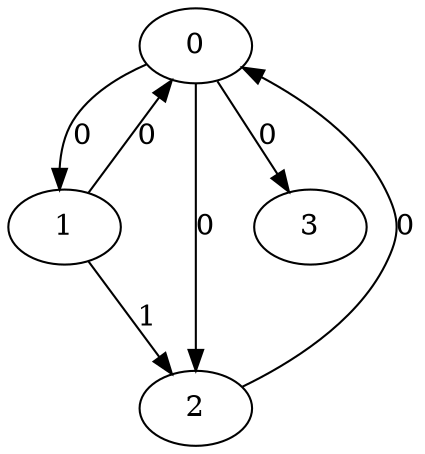 // Source:13 Canonical: -1 0 0 0 0 -1 1 -1 0 -1 -1 -1 -1 -1 -1 -1
digraph HRA_from_13_graph_000 {
  0 -> 1 [label="0"];
  0 -> 2 [label="0"];
  1 -> 0 [label="0"];
  1 -> 2 [label="1"];
  2 -> 0 [label="0"];
  0 -> 3 [label="0"];
}

// Source:13 Canonical: -1 0 0 0 0 -1 1 -1 0 -1 -1 -1 0 -1 -1 -1
digraph HRA_from_13_graph_001 {
  0 -> 1 [label="0"];
  0 -> 2 [label="0"];
  1 -> 0 [label="0"];
  1 -> 2 [label="1"];
  2 -> 0 [label="0"];
  0 -> 3 [label="0"];
  3 -> 0 [label="0"];
}

// Source:13 Canonical: -1 0 0 1 0 -1 -1 0 -1 -1 -1 -1 -1 0 -1 -1
digraph HRA_from_13_graph_002 {
  0 -> 1 [label="0"];
  0 -> 2 [label="0"];
  1 -> 0 [label="0"];
  1 -> 2 [label="1"];
  2 -> 0 [label="0"];
  1 -> 3 [label="0"];
}

// Source:13 Canonical: -1 0 0 0 0 -1 0 1 -1 -1 -1 -1 0 -1 -1 -1
digraph HRA_from_13_graph_003 {
  0 -> 1 [label="0"];
  0 -> 2 [label="0"];
  1 -> 0 [label="0"];
  1 -> 2 [label="1"];
  2 -> 0 [label="0"];
  0 -> 3 [label="0"];
  1 -> 3 [label="0"];
}

// Source:13 Canonical: -1 0 0 1 0 -1 -1 0 -1 0 -1 -1 -1 0 -1 -1
digraph HRA_from_13_graph_004 {
  0 -> 1 [label="0"];
  0 -> 2 [label="0"];
  1 -> 0 [label="0"];
  1 -> 2 [label="1"];
  2 -> 0 [label="0"];
  3 -> 0 [label="0"];
  1 -> 3 [label="0"];
}

// Source:13 Canonical: -1 0 0 0 0 -1 0 1 0 -1 -1 -1 0 -1 -1 -1
digraph HRA_from_13_graph_005 {
  0 -> 1 [label="0"];
  0 -> 2 [label="0"];
  1 -> 0 [label="0"];
  1 -> 2 [label="1"];
  2 -> 0 [label="0"];
  0 -> 3 [label="0"];
  3 -> 0 [label="0"];
  1 -> 3 [label="0"];
}

// Source:13 Canonical: -1 0 0 0 0 -1 1 -1 0 -1 -1 -1 -1 0 -1 -1
digraph HRA_from_13_graph_006 {
  0 -> 1 [label="0"];
  0 -> 2 [label="0"];
  1 -> 0 [label="0"];
  1 -> 2 [label="1"];
  2 -> 0 [label="0"];
  0 -> 3 [label="0"];
  3 -> 1 [label="0"];
}

// Source:13 Canonical: -1 0 0 0 0 -1 0 -1 0 -1 -1 1 0 -1 -1 -1
digraph HRA_from_13_graph_007 {
  0 -> 1 [label="0"];
  0 -> 2 [label="0"];
  1 -> 0 [label="0"];
  1 -> 2 [label="1"];
  2 -> 0 [label="0"];
  0 -> 3 [label="0"];
  3 -> 0 [label="0"];
  3 -> 1 [label="0"];
}

// Source:13 Canonical: -1 0 0 1 0 -1 -1 0 0 -1 -1 -1 -1 0 -1 -1
digraph HRA_from_13_graph_008 {
  0 -> 1 [label="0"];
  0 -> 2 [label="0"];
  1 -> 0 [label="0"];
  1 -> 2 [label="1"];
  2 -> 0 [label="0"];
  1 -> 3 [label="0"];
  3 -> 1 [label="0"];
}

// Source:13 Canonical: -1 0 0 0 0 -1 0 1 -1 0 -1 -1 0 -1 -1 -1
digraph HRA_from_13_graph_009 {
  0 -> 1 [label="0"];
  0 -> 2 [label="0"];
  1 -> 0 [label="0"];
  1 -> 2 [label="1"];
  2 -> 0 [label="0"];
  0 -> 3 [label="0"];
  1 -> 3 [label="0"];
  3 -> 1 [label="0"];
}

// Source:13 Canonical: -1 0 0 1 0 -1 0 -1 0 -1 -1 0 -1 -1 0 -1
digraph HRA_from_13_graph_010 {
  0 -> 1 [label="0"];
  0 -> 2 [label="0"];
  1 -> 0 [label="0"];
  1 -> 2 [label="1"];
  2 -> 0 [label="0"];
  3 -> 0 [label="0"];
  1 -> 3 [label="0"];
  3 -> 1 [label="0"];
}

// Source:13 Canonical: -1 0 0 0 0 -1 0 1 0 0 -1 -1 0 -1 -1 -1
digraph HRA_from_13_graph_011 {
  0 -> 1 [label="0"];
  0 -> 2 [label="0"];
  1 -> 0 [label="0"];
  1 -> 2 [label="1"];
  2 -> 0 [label="0"];
  0 -> 3 [label="0"];
  3 -> 0 [label="0"];
  1 -> 3 [label="0"];
  3 -> 1 [label="0"];
}

// Source:13 Canonical: -1 0 0 -1 0 -1 1 -1 0 -1 -1 0 -1 -1 -1 -1
digraph HRA_from_13_graph_012 {
  0 -> 1 [label="0"];
  0 -> 2 [label="0"];
  1 -> 0 [label="0"];
  1 -> 2 [label="1"];
  2 -> 0 [label="0"];
  2 -> 3 [label="0"];
}

// Source:13 Canonical: -1 0 0 0 0 -1 0 -1 -1 -1 -1 -1 0 1 -1 -1
digraph HRA_from_13_graph_013 {
  0 -> 1 [label="0"];
  0 -> 2 [label="0"];
  1 -> 0 [label="0"];
  1 -> 2 [label="1"];
  2 -> 0 [label="0"];
  0 -> 3 [label="0"];
  2 -> 3 [label="0"];
}

// Source:13 Canonical: -1 0 0 -1 0 -1 1 -1 0 -1 -1 0 0 -1 -1 -1
digraph HRA_from_13_graph_014 {
  0 -> 1 [label="0"];
  0 -> 2 [label="0"];
  1 -> 0 [label="0"];
  1 -> 2 [label="1"];
  2 -> 0 [label="0"];
  3 -> 0 [label="0"];
  2 -> 3 [label="0"];
}

// Source:13 Canonical: -1 0 0 0 0 -1 0 -1 0 -1 -1 -1 0 1 -1 -1
digraph HRA_from_13_graph_015 {
  0 -> 1 [label="0"];
  0 -> 2 [label="0"];
  1 -> 0 [label="0"];
  1 -> 2 [label="1"];
  2 -> 0 [label="0"];
  0 -> 3 [label="0"];
  3 -> 0 [label="0"];
  2 -> 3 [label="0"];
}

// Source:13 Canonical: -1 0 0 1 0 -1 -1 0 -1 -1 -1 -1 -1 0 0 -1
digraph HRA_from_13_graph_016 {
  0 -> 1 [label="0"];
  0 -> 2 [label="0"];
  1 -> 0 [label="0"];
  1 -> 2 [label="1"];
  2 -> 0 [label="0"];
  1 -> 3 [label="0"];
  2 -> 3 [label="0"];
}

// Source:13 Canonical: -1 0 0 0 0 -1 0 1 -1 -1 -1 -1 0 -1 0 -1
digraph HRA_from_13_graph_017 {
  0 -> 1 [label="0"];
  0 -> 2 [label="0"];
  1 -> 0 [label="0"];
  1 -> 2 [label="1"];
  2 -> 0 [label="0"];
  0 -> 3 [label="0"];
  1 -> 3 [label="0"];
  2 -> 3 [label="0"];
}

// Source:13 Canonical: -1 0 0 1 0 -1 -1 0 -1 0 -1 -1 -1 0 0 -1
digraph HRA_from_13_graph_018 {
  0 -> 1 [label="0"];
  0 -> 2 [label="0"];
  1 -> 0 [label="0"];
  1 -> 2 [label="1"];
  2 -> 0 [label="0"];
  3 -> 0 [label="0"];
  1 -> 3 [label="0"];
  2 -> 3 [label="0"];
}

// Source:13 Canonical: -1 0 0 0 0 -1 0 1 0 -1 -1 -1 0 -1 0 -1
digraph HRA_from_13_graph_019 {
  0 -> 1 [label="0"];
  0 -> 2 [label="0"];
  1 -> 0 [label="0"];
  1 -> 2 [label="1"];
  2 -> 0 [label="0"];
  0 -> 3 [label="0"];
  3 -> 0 [label="0"];
  1 -> 3 [label="0"];
  2 -> 3 [label="0"];
}

// Source:13 Canonical: -1 0 0 -1 0 -1 1 -1 0 -1 -1 0 -1 0 -1 -1
digraph HRA_from_13_graph_020 {
  0 -> 1 [label="0"];
  0 -> 2 [label="0"];
  1 -> 0 [label="0"];
  1 -> 2 [label="1"];
  2 -> 0 [label="0"];
  3 -> 1 [label="0"];
  2 -> 3 [label="0"];
}

// Source:13 Canonical: -1 0 0 0 0 -1 0 -1 -1 -1 -1 0 0 1 -1 -1
digraph HRA_from_13_graph_021 {
  0 -> 1 [label="0"];
  0 -> 2 [label="0"];
  1 -> 0 [label="0"];
  1 -> 2 [label="1"];
  2 -> 0 [label="0"];
  0 -> 3 [label="0"];
  3 -> 1 [label="0"];
  2 -> 3 [label="0"];
}

// Source:13 Canonical: -1 0 0 -1 0 -1 1 -1 0 -1 -1 0 0 0 -1 -1
digraph HRA_from_13_graph_022 {
  0 -> 1 [label="0"];
  0 -> 2 [label="0"];
  1 -> 0 [label="0"];
  1 -> 2 [label="1"];
  2 -> 0 [label="0"];
  3 -> 0 [label="0"];
  3 -> 1 [label="0"];
  2 -> 3 [label="0"];
}

// Source:13 Canonical: -1 0 0 0 0 -1 0 -1 0 -1 -1 0 0 1 -1 -1
digraph HRA_from_13_graph_023 {
  0 -> 1 [label="0"];
  0 -> 2 [label="0"];
  1 -> 0 [label="0"];
  1 -> 2 [label="1"];
  2 -> 0 [label="0"];
  0 -> 3 [label="0"];
  3 -> 0 [label="0"];
  3 -> 1 [label="0"];
  2 -> 3 [label="0"];
}

// Source:13 Canonical: -1 0 0 1 0 -1 -1 0 0 -1 -1 -1 -1 0 0 -1
digraph HRA_from_13_graph_024 {
  0 -> 1 [label="0"];
  0 -> 2 [label="0"];
  1 -> 0 [label="0"];
  1 -> 2 [label="1"];
  2 -> 0 [label="0"];
  1 -> 3 [label="0"];
  3 -> 1 [label="0"];
  2 -> 3 [label="0"];
}

// Source:13 Canonical: -1 0 0 0 0 -1 0 1 -1 0 -1 -1 0 -1 0 -1
digraph HRA_from_13_graph_025 {
  0 -> 1 [label="0"];
  0 -> 2 [label="0"];
  1 -> 0 [label="0"];
  1 -> 2 [label="1"];
  2 -> 0 [label="0"];
  0 -> 3 [label="0"];
  1 -> 3 [label="0"];
  3 -> 1 [label="0"];
  2 -> 3 [label="0"];
}

// Source:13 Canonical: -1 0 0 1 0 -1 0 -1 0 -1 -1 0 -1 0 0 -1
digraph HRA_from_13_graph_026 {
  0 -> 1 [label="0"];
  0 -> 2 [label="0"];
  1 -> 0 [label="0"];
  1 -> 2 [label="1"];
  2 -> 0 [label="0"];
  3 -> 0 [label="0"];
  1 -> 3 [label="0"];
  3 -> 1 [label="0"];
  2 -> 3 [label="0"];
}

// Source:13 Canonical: -1 0 0 0 0 -1 0 1 0 0 -1 -1 0 -1 0 -1
digraph HRA_from_13_graph_027 {
  0 -> 1 [label="0"];
  0 -> 2 [label="0"];
  1 -> 0 [label="0"];
  1 -> 2 [label="1"];
  2 -> 0 [label="0"];
  0 -> 3 [label="0"];
  3 -> 0 [label="0"];
  1 -> 3 [label="0"];
  3 -> 1 [label="0"];
  2 -> 3 [label="0"];
}

// Source:13 Canonical: -1 0 0 0 0 -1 1 -1 0 -1 -1 -1 -1 -1 0 -1
digraph HRA_from_13_graph_028 {
  0 -> 1 [label="0"];
  0 -> 2 [label="0"];
  1 -> 0 [label="0"];
  1 -> 2 [label="1"];
  2 -> 0 [label="0"];
  0 -> 3 [label="0"];
  3 -> 2 [label="0"];
}

// Source:13 Canonical: -1 0 0 0 0 -1 0 -1 0 -1 -1 -1 0 -1 1 -1
digraph HRA_from_13_graph_029 {
  0 -> 1 [label="0"];
  0 -> 2 [label="0"];
  1 -> 0 [label="0"];
  1 -> 2 [label="1"];
  2 -> 0 [label="0"];
  0 -> 3 [label="0"];
  3 -> 0 [label="0"];
  3 -> 2 [label="0"];
}

// Source:13 Canonical: -1 0 0 1 0 -1 -1 0 -1 -1 -1 0 -1 0 -1 -1
digraph HRA_from_13_graph_030 {
  0 -> 1 [label="0"];
  0 -> 2 [label="0"];
  1 -> 0 [label="0"];
  1 -> 2 [label="1"];
  2 -> 0 [label="0"];
  1 -> 3 [label="0"];
  3 -> 2 [label="0"];
}

// Source:13 Canonical: -1 0 0 0 0 -1 0 1 -1 -1 -1 0 0 -1 -1 -1
digraph HRA_from_13_graph_031 {
  0 -> 1 [label="0"];
  0 -> 2 [label="0"];
  1 -> 0 [label="0"];
  1 -> 2 [label="1"];
  2 -> 0 [label="0"];
  0 -> 3 [label="0"];
  1 -> 3 [label="0"];
  3 -> 2 [label="0"];
}

// Source:13 Canonical: -1 0 0 1 0 -1 -1 0 -1 0 -1 0 -1 0 -1 -1
digraph HRA_from_13_graph_032 {
  0 -> 1 [label="0"];
  0 -> 2 [label="0"];
  1 -> 0 [label="0"];
  1 -> 2 [label="1"];
  2 -> 0 [label="0"];
  3 -> 0 [label="0"];
  1 -> 3 [label="0"];
  3 -> 2 [label="0"];
}

// Source:13 Canonical: -1 0 0 0 0 -1 0 1 0 -1 -1 0 0 -1 -1 -1
digraph HRA_from_13_graph_033 {
  0 -> 1 [label="0"];
  0 -> 2 [label="0"];
  1 -> 0 [label="0"];
  1 -> 2 [label="1"];
  2 -> 0 [label="0"];
  0 -> 3 [label="0"];
  3 -> 0 [label="0"];
  1 -> 3 [label="0"];
  3 -> 2 [label="0"];
}

// Source:13 Canonical: -1 0 0 0 0 -1 1 -1 0 -1 -1 -1 -1 0 0 -1
digraph HRA_from_13_graph_034 {
  0 -> 1 [label="0"];
  0 -> 2 [label="0"];
  1 -> 0 [label="0"];
  1 -> 2 [label="1"];
  2 -> 0 [label="0"];
  0 -> 3 [label="0"];
  3 -> 1 [label="0"];
  3 -> 2 [label="0"];
}

// Source:13 Canonical: -1 0 0 0 0 -1 0 0 0 -1 -1 1 0 -1 -1 -1
digraph HRA_from_13_graph_035 {
  0 -> 1 [label="0"];
  0 -> 2 [label="0"];
  1 -> 0 [label="0"];
  1 -> 2 [label="1"];
  2 -> 0 [label="0"];
  0 -> 3 [label="0"];
  3 -> 0 [label="0"];
  3 -> 1 [label="0"];
  3 -> 2 [label="0"];
}

// Source:13 Canonical: -1 0 0 1 0 -1 -1 0 0 -1 -1 0 -1 0 -1 -1
digraph HRA_from_13_graph_036 {
  0 -> 1 [label="0"];
  0 -> 2 [label="0"];
  1 -> 0 [label="0"];
  1 -> 2 [label="1"];
  2 -> 0 [label="0"];
  1 -> 3 [label="0"];
  3 -> 1 [label="0"];
  3 -> 2 [label="0"];
}

// Source:13 Canonical: -1 0 0 0 0 -1 0 1 -1 0 -1 0 0 -1 -1 -1
digraph HRA_from_13_graph_037 {
  0 -> 1 [label="0"];
  0 -> 2 [label="0"];
  1 -> 0 [label="0"];
  1 -> 2 [label="1"];
  2 -> 0 [label="0"];
  0 -> 3 [label="0"];
  1 -> 3 [label="0"];
  3 -> 1 [label="0"];
  3 -> 2 [label="0"];
}

// Source:13 Canonical: -1 0 0 0 0 -1 0 1 -1 0 -1 0 -1 -1 0 -1
digraph HRA_from_13_graph_038 {
  0 -> 1 [label="0"];
  0 -> 2 [label="0"];
  1 -> 0 [label="0"];
  1 -> 2 [label="1"];
  2 -> 0 [label="0"];
  3 -> 0 [label="0"];
  1 -> 3 [label="0"];
  3 -> 1 [label="0"];
  3 -> 2 [label="0"];
}

// Source:13 Canonical: -1 0 0 0 0 -1 0 0 0 0 -1 1 0 -1 -1 -1
digraph HRA_from_13_graph_039 {
  0 -> 1 [label="0"];
  0 -> 2 [label="0"];
  1 -> 0 [label="0"];
  1 -> 2 [label="1"];
  2 -> 0 [label="0"];
  0 -> 3 [label="0"];
  3 -> 0 [label="0"];
  1 -> 3 [label="0"];
  3 -> 1 [label="0"];
  3 -> 2 [label="0"];
}

// Source:13 Canonical: -1 0 0 -1 0 -1 1 -1 0 -1 -1 0 -1 -1 0 -1
digraph HRA_from_13_graph_040 {
  0 -> 1 [label="0"];
  0 -> 2 [label="0"];
  1 -> 0 [label="0"];
  1 -> 2 [label="1"];
  2 -> 0 [label="0"];
  2 -> 3 [label="0"];
  3 -> 2 [label="0"];
}

// Source:13 Canonical: -1 0 0 0 0 -1 0 -1 -1 0 -1 -1 0 1 -1 -1
digraph HRA_from_13_graph_041 {
  0 -> 1 [label="0"];
  0 -> 2 [label="0"];
  1 -> 0 [label="0"];
  1 -> 2 [label="1"];
  2 -> 0 [label="0"];
  0 -> 3 [label="0"];
  2 -> 3 [label="0"];
  3 -> 2 [label="0"];
}

// Source:13 Canonical: -1 0 0 -1 0 -1 0 -1 0 -1 -1 0 1 -1 0 -1
digraph HRA_from_13_graph_042 {
  0 -> 1 [label="0"];
  0 -> 2 [label="0"];
  1 -> 0 [label="0"];
  1 -> 2 [label="1"];
  2 -> 0 [label="0"];
  3 -> 0 [label="0"];
  2 -> 3 [label="0"];
  3 -> 2 [label="0"];
}

// Source:13 Canonical: -1 0 0 0 0 -1 0 -1 0 0 -1 -1 0 1 -1 -1
digraph HRA_from_13_graph_043 {
  0 -> 1 [label="0"];
  0 -> 2 [label="0"];
  1 -> 0 [label="0"];
  1 -> 2 [label="1"];
  2 -> 0 [label="0"];
  0 -> 3 [label="0"];
  3 -> 0 [label="0"];
  2 -> 3 [label="0"];
  3 -> 2 [label="0"];
}

// Source:13 Canonical: -1 0 0 1 0 -1 -1 0 -1 -1 -1 0 -1 0 0 -1
digraph HRA_from_13_graph_044 {
  0 -> 1 [label="0"];
  0 -> 2 [label="0"];
  1 -> 0 [label="0"];
  1 -> 2 [label="1"];
  2 -> 0 [label="0"];
  1 -> 3 [label="0"];
  2 -> 3 [label="0"];
  3 -> 2 [label="0"];
}

// Source:13 Canonical: -1 0 0 0 0 -1 0 1 -1 -1 -1 0 0 -1 0 -1
digraph HRA_from_13_graph_045 {
  0 -> 1 [label="0"];
  0 -> 2 [label="0"];
  1 -> 0 [label="0"];
  1 -> 2 [label="1"];
  2 -> 0 [label="0"];
  0 -> 3 [label="0"];
  1 -> 3 [label="0"];
  2 -> 3 [label="0"];
  3 -> 2 [label="0"];
}

// Source:13 Canonical: -1 0 0 1 0 -1 -1 0 -1 0 -1 0 -1 0 0 -1
digraph HRA_from_13_graph_046 {
  0 -> 1 [label="0"];
  0 -> 2 [label="0"];
  1 -> 0 [label="0"];
  1 -> 2 [label="1"];
  2 -> 0 [label="0"];
  3 -> 0 [label="0"];
  1 -> 3 [label="0"];
  2 -> 3 [label="0"];
  3 -> 2 [label="0"];
}

// Source:13 Canonical: -1 0 0 0 0 -1 0 1 0 -1 -1 0 0 -1 0 -1
digraph HRA_from_13_graph_047 {
  0 -> 1 [label="0"];
  0 -> 2 [label="0"];
  1 -> 0 [label="0"];
  1 -> 2 [label="1"];
  2 -> 0 [label="0"];
  0 -> 3 [label="0"];
  3 -> 0 [label="0"];
  1 -> 3 [label="0"];
  2 -> 3 [label="0"];
  3 -> 2 [label="0"];
}

// Source:13 Canonical: -1 0 0 -1 0 -1 1 -1 0 -1 -1 0 -1 0 0 -1
digraph HRA_from_13_graph_048 {
  0 -> 1 [label="0"];
  0 -> 2 [label="0"];
  1 -> 0 [label="0"];
  1 -> 2 [label="1"];
  2 -> 0 [label="0"];
  3 -> 1 [label="0"];
  2 -> 3 [label="0"];
  3 -> 2 [label="0"];
}

// Source:13 Canonical: -1 0 0 0 0 -1 0 -1 -1 0 -1 0 0 1 -1 -1
digraph HRA_from_13_graph_049 {
  0 -> 1 [label="0"];
  0 -> 2 [label="0"];
  1 -> 0 [label="0"];
  1 -> 2 [label="1"];
  2 -> 0 [label="0"];
  0 -> 3 [label="0"];
  3 -> 1 [label="0"];
  2 -> 3 [label="0"];
  3 -> 2 [label="0"];
}

// Source:13 Canonical: -1 0 0 0 0 -1 0 -1 -1 0 -1 0 -1 1 0 -1
digraph HRA_from_13_graph_050 {
  0 -> 1 [label="0"];
  0 -> 2 [label="0"];
  1 -> 0 [label="0"];
  1 -> 2 [label="1"];
  2 -> 0 [label="0"];
  3 -> 0 [label="0"];
  3 -> 1 [label="0"];
  2 -> 3 [label="0"];
  3 -> 2 [label="0"];
}

// Source:13 Canonical: -1 0 0 0 0 -1 0 0 0 0 -1 -1 0 -1 1 -1
digraph HRA_from_13_graph_051 {
  0 -> 1 [label="0"];
  0 -> 2 [label="0"];
  1 -> 0 [label="0"];
  1 -> 2 [label="1"];
  2 -> 0 [label="0"];
  0 -> 3 [label="0"];
  3 -> 0 [label="0"];
  3 -> 1 [label="0"];
  2 -> 3 [label="0"];
  3 -> 2 [label="0"];
}

// Source:13 Canonical: -1 0 0 1 0 -1 -1 0 0 -1 -1 0 -1 0 0 -1
digraph HRA_from_13_graph_052 {
  0 -> 1 [label="0"];
  0 -> 2 [label="0"];
  1 -> 0 [label="0"];
  1 -> 2 [label="1"];
  2 -> 0 [label="0"];
  1 -> 3 [label="0"];
  3 -> 1 [label="0"];
  2 -> 3 [label="0"];
  3 -> 2 [label="0"];
}

// Source:13 Canonical: -1 0 0 0 0 -1 0 1 -1 0 -1 0 0 -1 0 -1
digraph HRA_from_13_graph_053 {
  0 -> 1 [label="0"];
  0 -> 2 [label="0"];
  1 -> 0 [label="0"];
  1 -> 2 [label="1"];
  2 -> 0 [label="0"];
  0 -> 3 [label="0"];
  1 -> 3 [label="0"];
  3 -> 1 [label="0"];
  2 -> 3 [label="0"];
  3 -> 2 [label="0"];
}

// Source:13 Canonical: -1 0 0 0 0 -1 0 1 -1 0 -1 0 0 -1 0 -1
digraph HRA_from_13_graph_054 {
  0 -> 1 [label="0"];
  0 -> 2 [label="0"];
  1 -> 0 [label="0"];
  1 -> 2 [label="1"];
  2 -> 0 [label="0"];
  3 -> 0 [label="0"];
  1 -> 3 [label="0"];
  3 -> 1 [label="0"];
  2 -> 3 [label="0"];
  3 -> 2 [label="0"];
}

// Source:13 Canonical: -1 0 0 0 0 -1 0 0 0 0 -1 1 0 0 -1 -1
digraph HRA_from_13_graph_055 {
  0 -> 1 [label="0"];
  0 -> 2 [label="0"];
  1 -> 0 [label="0"];
  1 -> 2 [label="1"];
  2 -> 0 [label="0"];
  0 -> 3 [label="0"];
  3 -> 0 [label="0"];
  1 -> 3 [label="0"];
  3 -> 1 [label="0"];
  2 -> 3 [label="0"];
  3 -> 2 [label="0"];
}

